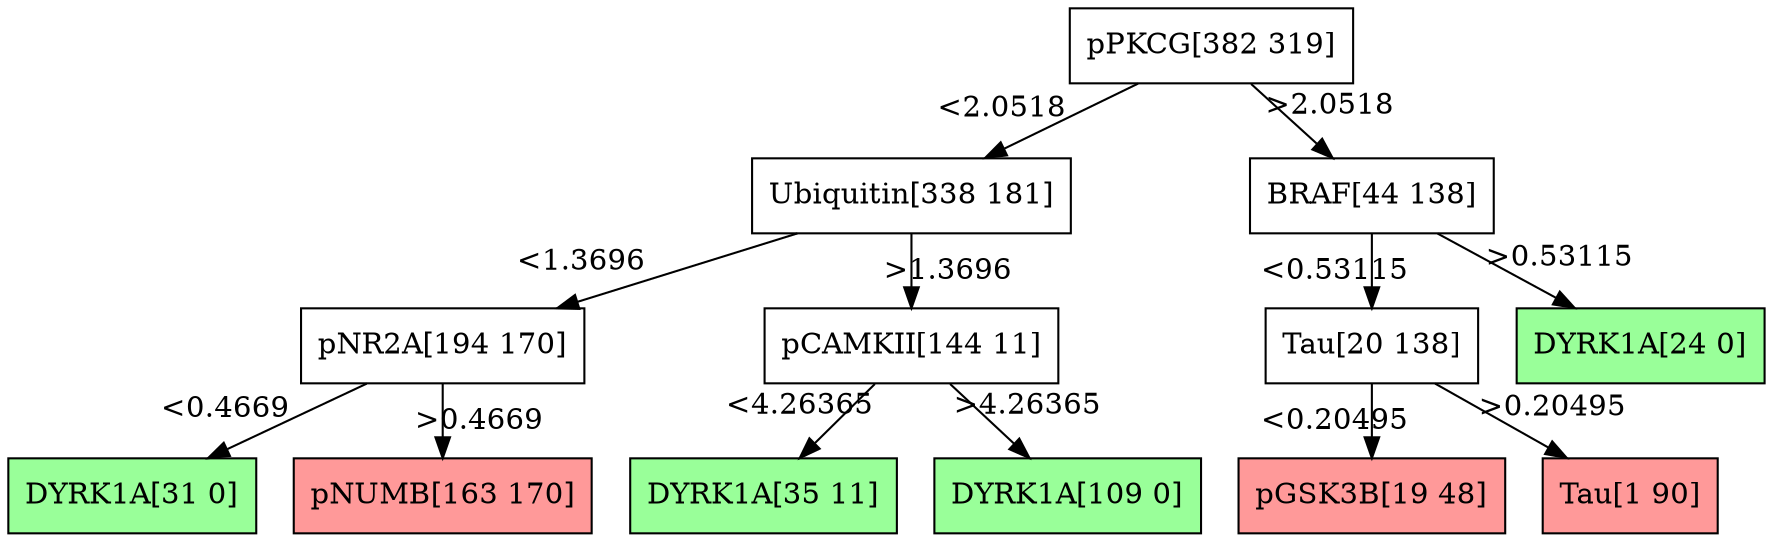 digraph Tree {
node [shape=box, style="filled", color="black"] ;
0 [ label="pPKCG[382 319]" , fillcolor="#ffffff"] ;
1 [ label="Ubiquitin[338 181]" , fillcolor="#ffffff"] ;
0->1 [labeldistance=2.5, labelangle=45, headlabel="<2.0518"] ;
3 [ label="pNR2A[194 170]" , fillcolor="#ffffff"] ;
1->3 [labeldistance=2.5, labelangle=45, headlabel="<1.3696"] ;
5 [ label="DYRK1A[31 0]" , fillcolor="#99ff99"] ;
3->5 [labeldistance=2.5, labelangle=45, headlabel="<0.4669"] ;
6 [ label="pNUMB[163 170]" , fillcolor="#ff9999"] ;
3->6 [labeldistance=2.5, labelangle=-45, headlabel=">0.4669"] ;
4 [ label="pCAMKII[144 11]" , fillcolor="#ffffff"] ;
1->4 [labeldistance=2.5, labelangle=-45, headlabel=">1.3696"] ;
7 [ label="DYRK1A[35 11]" , fillcolor="#99ff99"] ;
4->7 [labeldistance=2.5, labelangle=45, headlabel="<4.26365"] ;
8 [ label="DYRK1A[109 0]" , fillcolor="#99ff99"] ;
4->8 [labeldistance=2.5, labelangle=-45, headlabel=">4.26365"] ;
2 [ label="BRAF[44 138]" , fillcolor="#ffffff"] ;
0->2 [labeldistance=2.5, labelangle=-45, headlabel=">2.0518"] ;
9 [ label="Tau[20 138]" , fillcolor="#ffffff"] ;
2->9 [labeldistance=2.5, labelangle=45, headlabel="<0.53115"] ;
11 [ label="pGSK3B[19 48]" , fillcolor="#ff9999"] ;
9->11 [labeldistance=2.5, labelangle=45, headlabel="<0.20495"] ;
12 [ label="Tau[1 90]" , fillcolor="#ff9999"] ;
9->12 [labeldistance=2.5, labelangle=-45, headlabel=">0.20495"] ;
10 [ label="DYRK1A[24 0]" , fillcolor="#99ff99"] ;
2->10 [labeldistance=2.5, labelangle=-45, headlabel=">0.53115"] ;
}